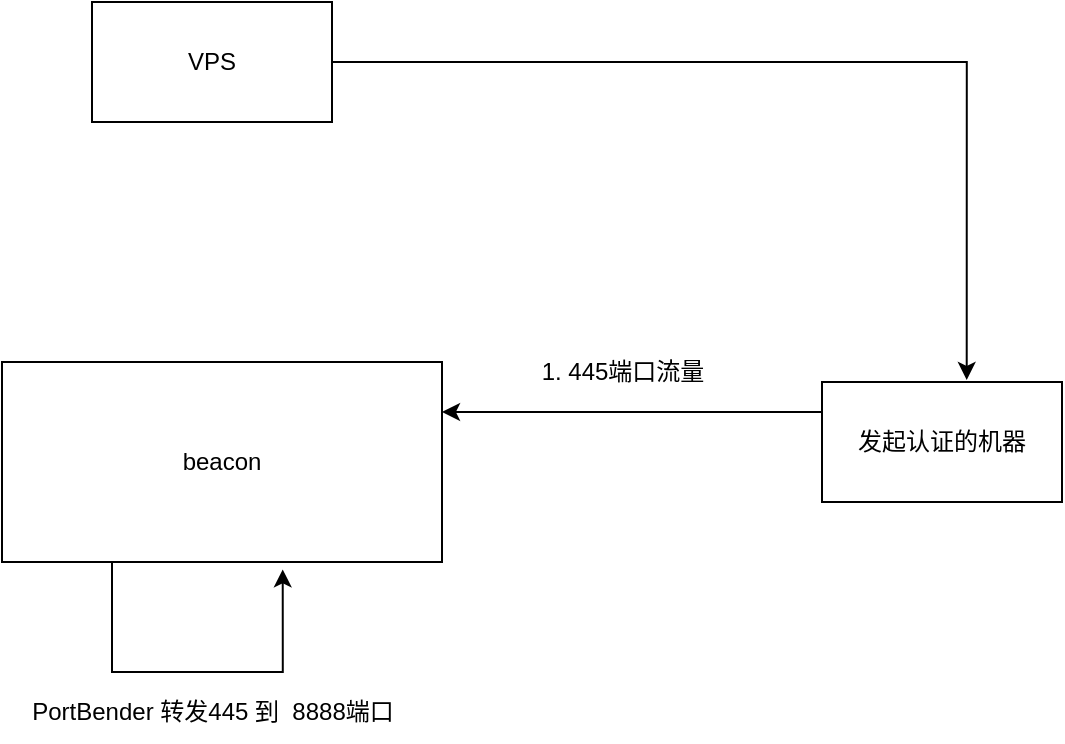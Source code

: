 <mxfile version="21.2.7" type="github">
  <diagram name="第 1 页" id="0g6Zbe-DuxP5mN3wOX4V">
    <mxGraphModel dx="1221" dy="743" grid="1" gridSize="10" guides="1" tooltips="1" connect="1" arrows="1" fold="1" page="1" pageScale="1" pageWidth="827" pageHeight="1169" math="0" shadow="0">
      <root>
        <mxCell id="0" />
        <mxCell id="1" parent="0" />
        <mxCell id="AVeBLkQXH3LSPvIHtZ58-1" style="edgeStyle=orthogonalEdgeStyle;rounded=0;orthogonalLoop=1;jettySize=auto;html=1;exitX=1;exitY=0.5;exitDx=0;exitDy=0;entryX=0.603;entryY=-0.017;entryDx=0;entryDy=0;entryPerimeter=0;" edge="1" parent="1" source="VnybOerspw2ZasavD2Jz-1" target="VnybOerspw2ZasavD2Jz-2">
          <mxGeometry relative="1" as="geometry" />
        </mxCell>
        <mxCell id="VnybOerspw2ZasavD2Jz-1" value="VPS" style="rounded=0;whiteSpace=wrap;html=1;" parent="1" vertex="1">
          <mxGeometry x="125" y="160" width="120" height="60" as="geometry" />
        </mxCell>
        <mxCell id="VnybOerspw2ZasavD2Jz-2" value="发起认证的机器" style="rounded=0;whiteSpace=wrap;html=1;" parent="1" vertex="1">
          <mxGeometry x="490" y="350" width="120" height="60" as="geometry" />
        </mxCell>
        <mxCell id="VnybOerspw2ZasavD2Jz-13" style="edgeStyle=orthogonalEdgeStyle;rounded=0;orthogonalLoop=1;jettySize=auto;html=1;exitX=0.25;exitY=1;exitDx=0;exitDy=0;entryX=0.638;entryY=1.037;entryDx=0;entryDy=0;entryPerimeter=0;" parent="1" source="VnybOerspw2ZasavD2Jz-3" target="VnybOerspw2ZasavD2Jz-3" edge="1">
          <mxGeometry relative="1" as="geometry">
            <mxPoint x="200" y="550" as="targetPoint" />
            <Array as="points">
              <mxPoint x="135" y="495" />
              <mxPoint x="220" y="495" />
            </Array>
          </mxGeometry>
        </mxCell>
        <mxCell id="VnybOerspw2ZasavD2Jz-3" value="beacon" style="rounded=0;whiteSpace=wrap;html=1;" parent="1" vertex="1">
          <mxGeometry x="80" y="340" width="220" height="100" as="geometry" />
        </mxCell>
        <mxCell id="VnybOerspw2ZasavD2Jz-4" value="" style="endArrow=classic;html=1;rounded=0;entryX=1;entryY=0.25;entryDx=0;entryDy=0;exitX=0;exitY=0.25;exitDx=0;exitDy=0;" parent="1" source="VnybOerspw2ZasavD2Jz-2" target="VnybOerspw2ZasavD2Jz-3" edge="1">
          <mxGeometry width="50" height="50" relative="1" as="geometry">
            <mxPoint x="430" y="360" as="sourcePoint" />
            <mxPoint x="320" y="360" as="targetPoint" />
          </mxGeometry>
        </mxCell>
        <mxCell id="VnybOerspw2ZasavD2Jz-5" value="1. 445端口流量" style="text;html=1;align=center;verticalAlign=middle;resizable=0;points=[];autosize=1;strokeColor=none;fillColor=none;" parent="1" vertex="1">
          <mxGeometry x="340" y="330" width="100" height="30" as="geometry" />
        </mxCell>
        <mxCell id="VnybOerspw2ZasavD2Jz-15" value="PortBender 转发445 到&amp;nbsp; 8888端口" style="text;html=1;align=center;verticalAlign=middle;resizable=0;points=[];autosize=1;strokeColor=none;fillColor=none;" parent="1" vertex="1">
          <mxGeometry x="85" y="500" width="200" height="30" as="geometry" />
        </mxCell>
      </root>
    </mxGraphModel>
  </diagram>
</mxfile>
